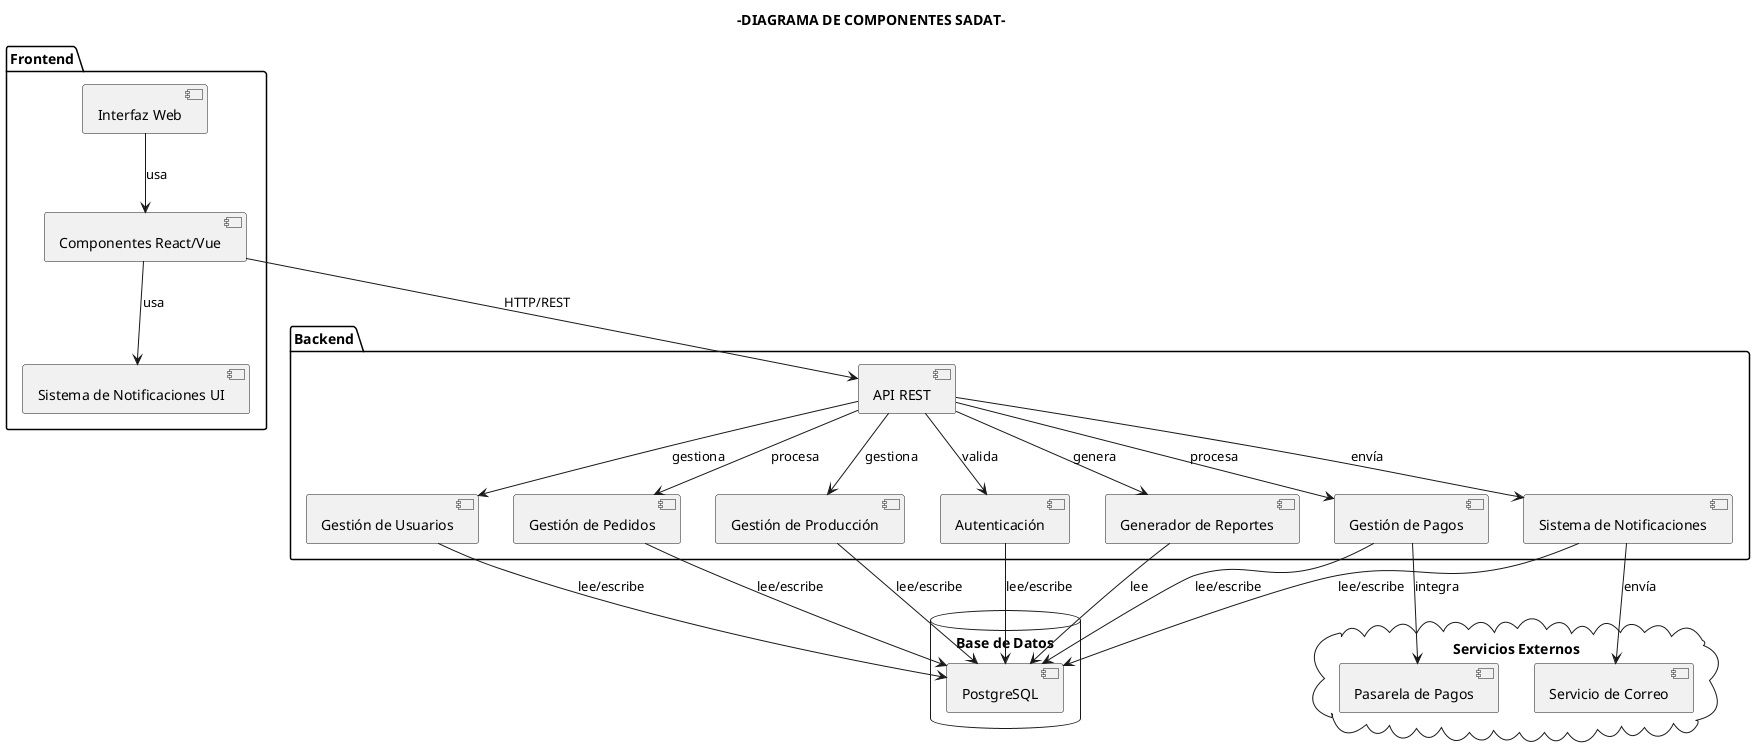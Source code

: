 @startuml
title -DIAGRAMA DE COMPONENTES SADAT-

package "Frontend" {
  [Interfaz Web] as IW
  [Componentes React/Vue] as CR
  [Sistema de Notificaciones UI] as SN
}

package "Backend" {
  [API REST] as API
  [Autenticación] as AUTH
  [Gestión de Usuarios] as GU
  [Gestión de Pedidos] as GP
  [Gestión de Pagos] as GPAY
  [Gestión de Producción] as GPROD
  [Sistema de Notificaciones] as NOTI
  [Generador de Reportes] as REP
}

database "Base de Datos" {
  [PostgreSQL] as DB
}

cloud "Servicios Externos" {
  [Pasarela de Pagos] as PP
  [Servicio de Correo] as EMAIL
}

IW --> CR : "usa"
CR --> SN : "usa"
CR --> API : "HTTP/REST"

API --> AUTH : "valida"
API --> GU : "gestiona"
API --> GP : "procesa"
API --> GPAY : "procesa"
API --> GPROD : "gestiona"
API --> NOTI : "envía"
API --> REP : "genera"

GPAY --> PP : "integra"
NOTI --> EMAIL : "envía"

AUTH --> DB : "lee/escribe"
GU --> DB : "lee/escribe"
GP --> DB : "lee/escribe"
GPAY --> DB : "lee/escribe"
GPROD --> DB : "lee/escribe"
NOTI --> DB : "lee/escribe"
REP --> DB : "lee"

@enduml
